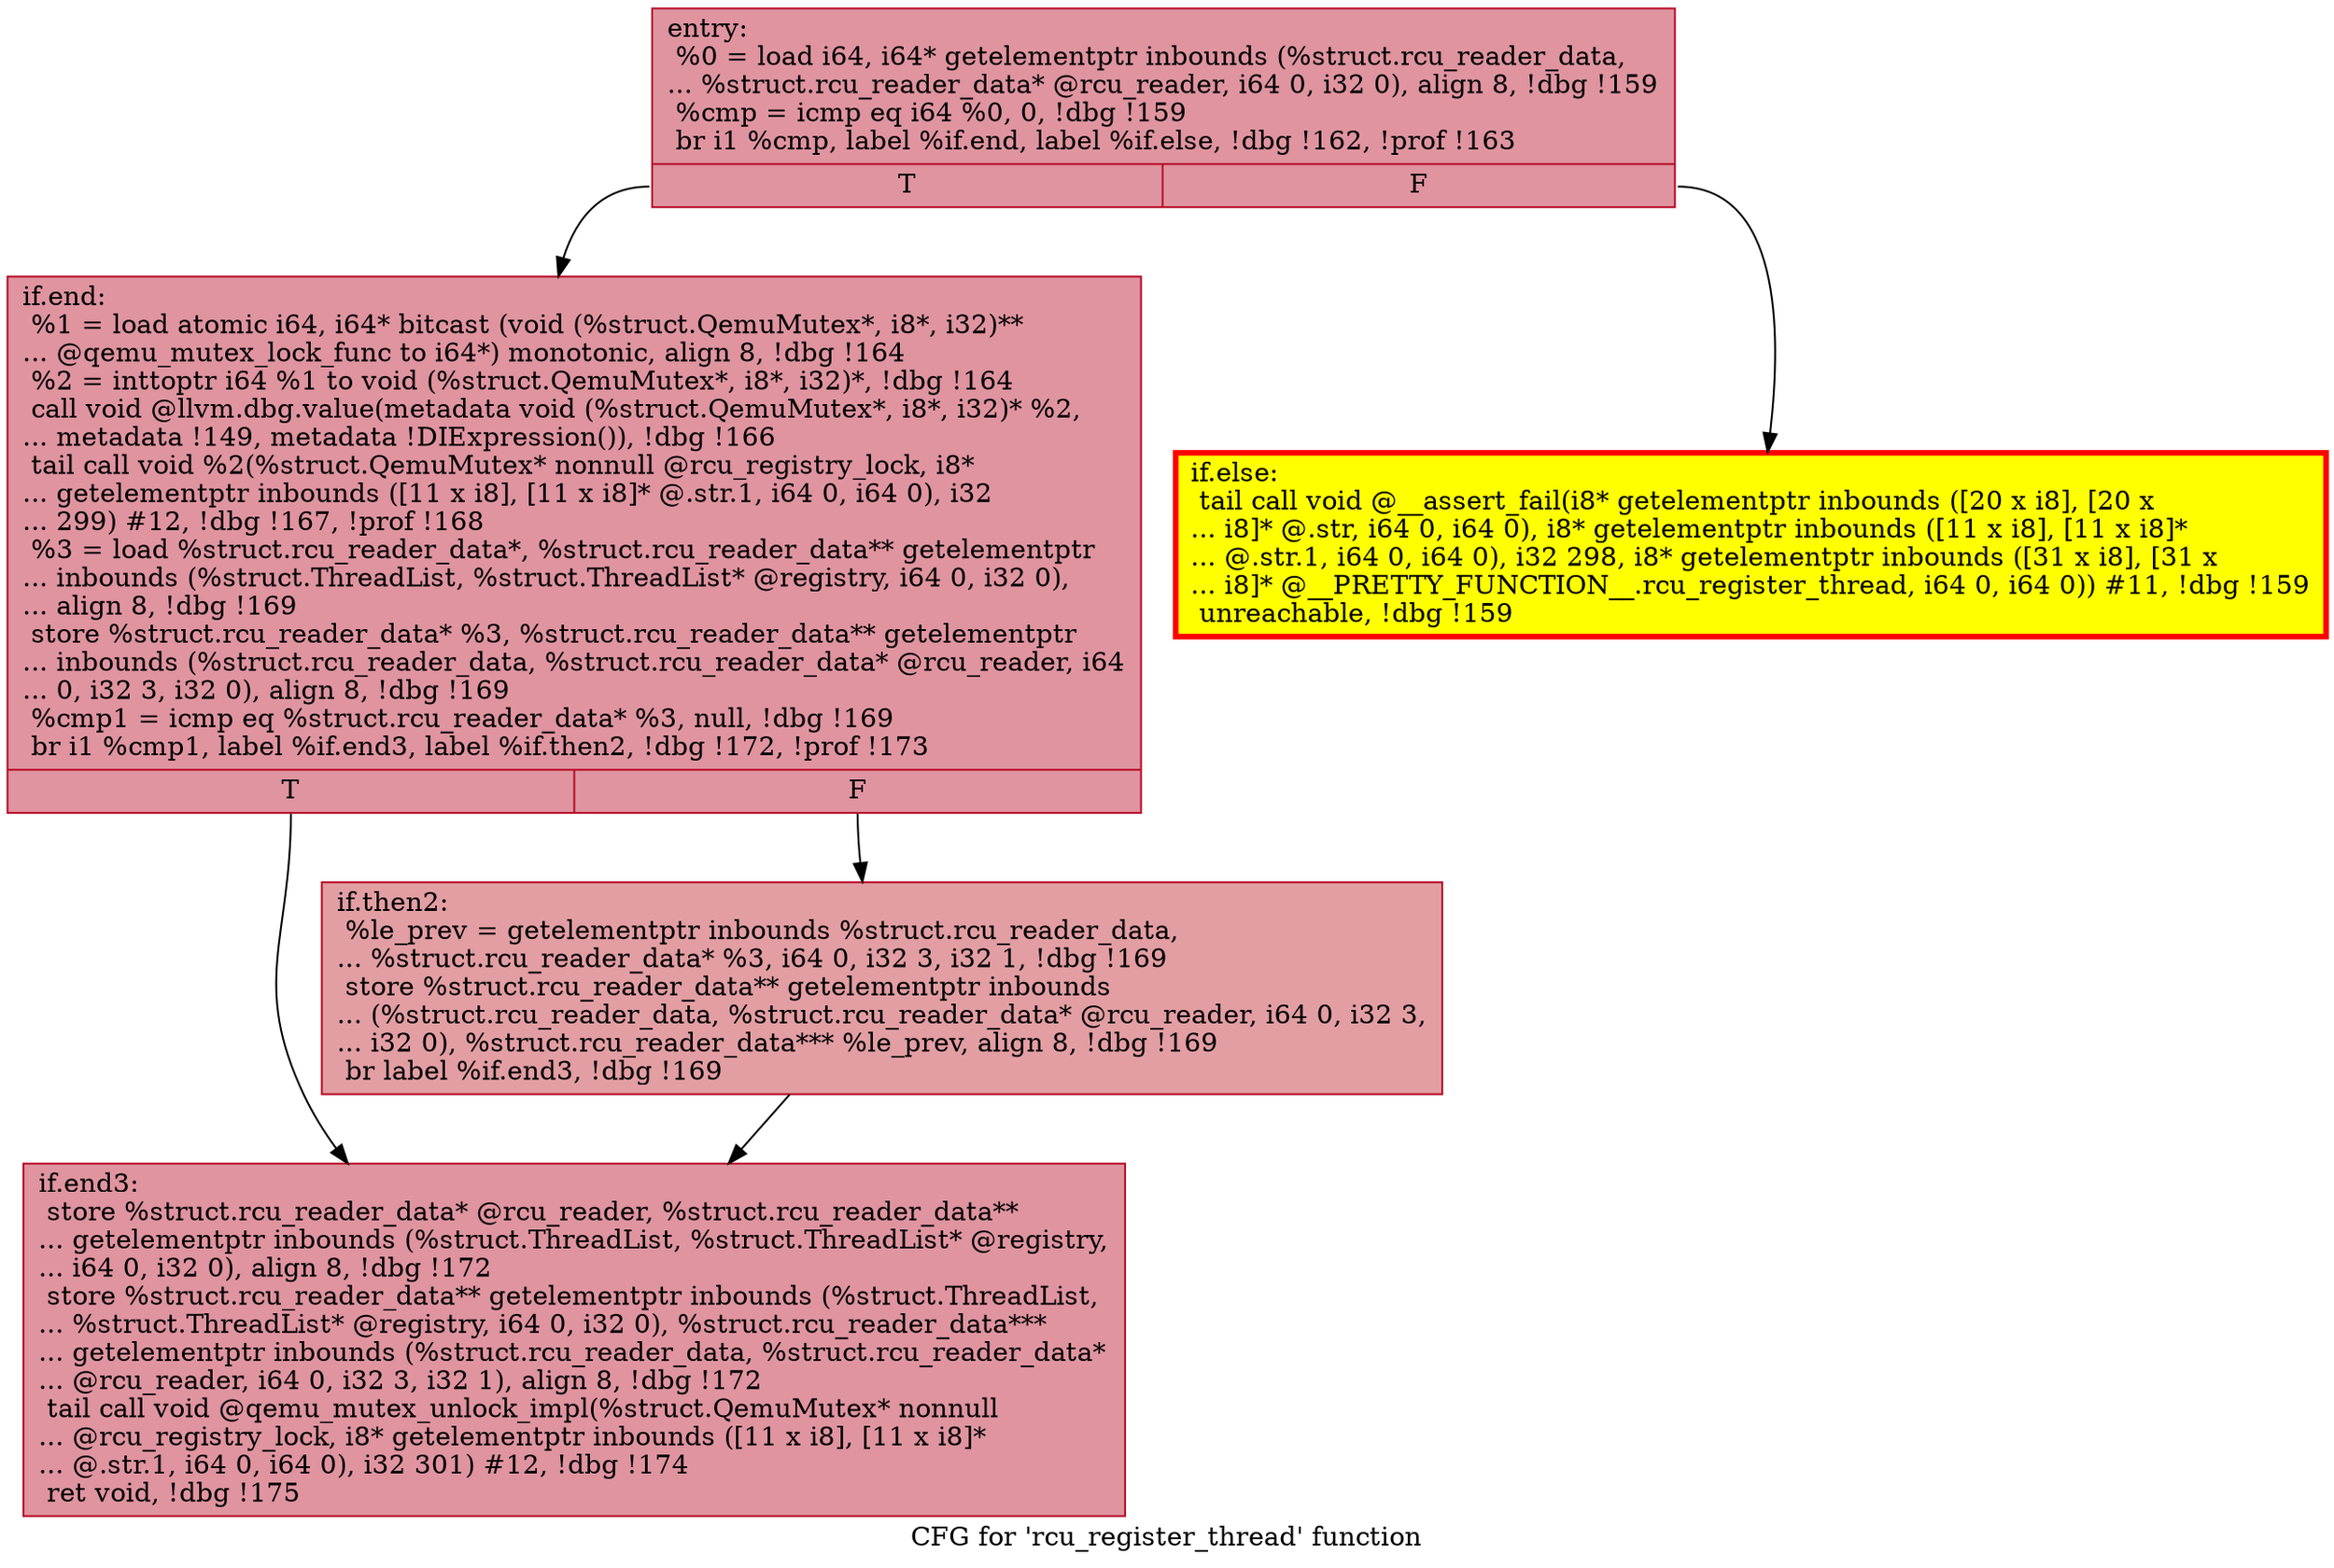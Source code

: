 digraph "CFG for 'rcu_register_thread' function" {
	label="CFG for 'rcu_register_thread' function";

	Node0x55df20d85510 [shape=record,color="#b70d28ff", style=filled, fillcolor="#b70d2870",label="{entry:\l  %0 = load i64, i64* getelementptr inbounds (%struct.rcu_reader_data,\l... %struct.rcu_reader_data* @rcu_reader, i64 0, i32 0), align 8, !dbg !159\l  %cmp = icmp eq i64 %0, 0, !dbg !159\l  br i1 %cmp, label %if.end, label %if.else, !dbg !162, !prof !163\l|{<s0>T|<s1>F}}"];
	Node0x55df20d85510:s0 -> Node0x55df20d9e580;
	Node0x55df20d85510:s1 -> Node0x55df20da4170;
	Node0x55df20da4170 [shape=record,penwidth=3.0, style="filled", color="red", fillcolor="yellow",label="{if.else:                                          \l  tail call void @__assert_fail(i8* getelementptr inbounds ([20 x i8], [20 x\l... i8]* @.str, i64 0, i64 0), i8* getelementptr inbounds ([11 x i8], [11 x i8]*\l... @.str.1, i64 0, i64 0), i32 298, i8* getelementptr inbounds ([31 x i8], [31 x\l... i8]* @__PRETTY_FUNCTION__.rcu_register_thread, i64 0, i64 0)) #11, !dbg !159\l  unreachable, !dbg !159\l}"];
	Node0x55df20d9e580 [shape=record,color="#b70d28ff", style=filled, fillcolor="#b70d2870",label="{if.end:                                           \l  %1 = load atomic i64, i64* bitcast (void (%struct.QemuMutex*, i8*, i32)**\l... @qemu_mutex_lock_func to i64*) monotonic, align 8, !dbg !164\l  %2 = inttoptr i64 %1 to void (%struct.QemuMutex*, i8*, i32)*, !dbg !164\l  call void @llvm.dbg.value(metadata void (%struct.QemuMutex*, i8*, i32)* %2,\l... metadata !149, metadata !DIExpression()), !dbg !166\l  tail call void %2(%struct.QemuMutex* nonnull @rcu_registry_lock, i8*\l... getelementptr inbounds ([11 x i8], [11 x i8]* @.str.1, i64 0, i64 0), i32\l... 299) #12, !dbg !167, !prof !168\l  %3 = load %struct.rcu_reader_data*, %struct.rcu_reader_data** getelementptr\l... inbounds (%struct.ThreadList, %struct.ThreadList* @registry, i64 0, i32 0),\l... align 8, !dbg !169\l  store %struct.rcu_reader_data* %3, %struct.rcu_reader_data** getelementptr\l... inbounds (%struct.rcu_reader_data, %struct.rcu_reader_data* @rcu_reader, i64\l... 0, i32 3, i32 0), align 8, !dbg !169\l  %cmp1 = icmp eq %struct.rcu_reader_data* %3, null, !dbg !169\l  br i1 %cmp1, label %if.end3, label %if.then2, !dbg !172, !prof !173\l|{<s0>T|<s1>F}}"];
	Node0x55df20d9e580:s0 -> Node0x55df20da8580;
	Node0x55df20d9e580:s1 -> Node0x55df20da8510;
	Node0x55df20da8510 [shape=record,color="#b70d28ff", style=filled, fillcolor="#be242e70",label="{if.then2:                                         \l  %le_prev = getelementptr inbounds %struct.rcu_reader_data,\l... %struct.rcu_reader_data* %3, i64 0, i32 3, i32 1, !dbg !169\l  store %struct.rcu_reader_data** getelementptr inbounds\l... (%struct.rcu_reader_data, %struct.rcu_reader_data* @rcu_reader, i64 0, i32 3,\l... i32 0), %struct.rcu_reader_data*** %le_prev, align 8, !dbg !169\l  br label %if.end3, !dbg !169\l}"];
	Node0x55df20da8510 -> Node0x55df20da8580;
	Node0x55df20da8580 [shape=record,color="#b70d28ff", style=filled, fillcolor="#b70d2870",label="{if.end3:                                          \l  store %struct.rcu_reader_data* @rcu_reader, %struct.rcu_reader_data**\l... getelementptr inbounds (%struct.ThreadList, %struct.ThreadList* @registry,\l... i64 0, i32 0), align 8, !dbg !172\l  store %struct.rcu_reader_data** getelementptr inbounds (%struct.ThreadList,\l... %struct.ThreadList* @registry, i64 0, i32 0), %struct.rcu_reader_data***\l... getelementptr inbounds (%struct.rcu_reader_data, %struct.rcu_reader_data*\l... @rcu_reader, i64 0, i32 3, i32 1), align 8, !dbg !172\l  tail call void @qemu_mutex_unlock_impl(%struct.QemuMutex* nonnull\l... @rcu_registry_lock, i8* getelementptr inbounds ([11 x i8], [11 x i8]*\l... @.str.1, i64 0, i64 0), i32 301) #12, !dbg !174\l  ret void, !dbg !175\l}"];
}
